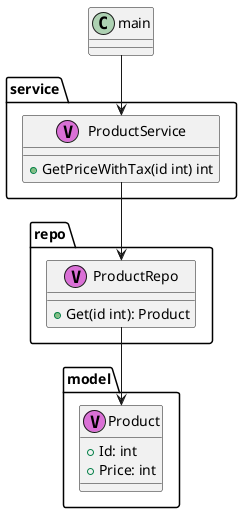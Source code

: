 @startuml
package "model" {
    class "Product" as model.Product <<V,Orchid>> {
        +Id: int
        +Price: int
    }
}

package "repo" {
    class "ProductRepo" as repo.ProductRepo <<V,Orchid>> {
        +Get(id int): Product
    }
}

package "service" {
    class "ProductService" as service.ProductService <<V,Orchid>> {
        +GetPriceWithTax(id int) int
    }
}

main --> service.ProductService
service.ProductService --> repo.ProductRepo
repo.ProductRepo --> model.Product
@enduml
